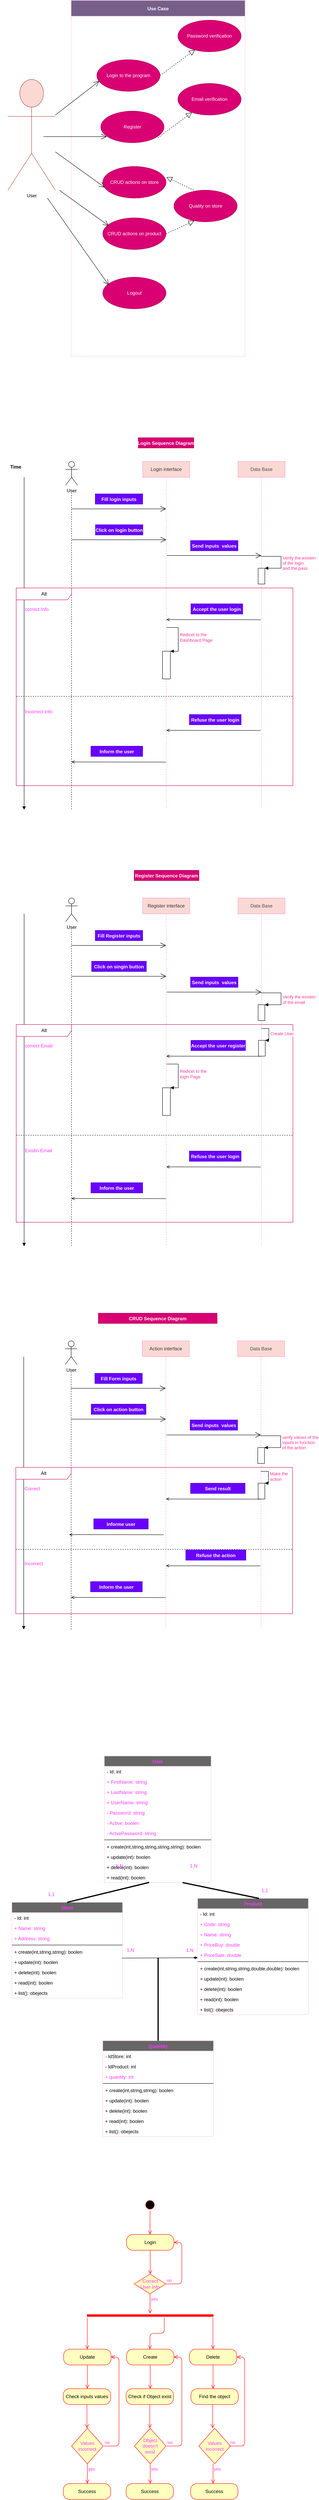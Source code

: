 <mxfile version="14.2.4" type="embed">
    <diagram id="p92RhYUMqgJvNbxCmsQz" name="Page-1">
        <mxGraphModel dx="577" dy="473" grid="1" gridSize="10" guides="1" tooltips="1" connect="1" arrows="1" fold="1" page="1" pageScale="1" pageWidth="850" pageHeight="1100" math="0" shadow="0">
            <root>
                <mxCell id="0"/>
                <mxCell id="1" parent="0"/>
                <mxCell id="2" value="Use Case" style="swimlane;startSize=40;fillColor=#76608a;fontColor=#ffffff;strokeColor=#FFCCE6;" vertex="1" parent="1">
                    <mxGeometry x="200" y="40" width="440" height="900" as="geometry">
                        <mxRectangle x="200" y="40" width="90" height="40" as="alternateBounds"/>
                    </mxGeometry>
                </mxCell>
                <mxCell id="4" value="Login to the program" style="ellipse;whiteSpace=wrap;html=1;fillColor=#d80073;strokeColor=#A50040;fontColor=#ffffff;" vertex="1" parent="2">
                    <mxGeometry x="65" y="150" width="160" height="80" as="geometry"/>
                </mxCell>
                <mxCell id="5" value="Password verification" style="ellipse;whiteSpace=wrap;html=1;fillColor=#d80073;strokeColor=#A50040;fontColor=#ffffff;" vertex="1" parent="2">
                    <mxGeometry x="270" y="50" width="160" height="80" as="geometry"/>
                </mxCell>
                <mxCell id="7" value="" style="endArrow=block;dashed=1;endFill=0;endSize=12;html=1;entryX=0.269;entryY=0.938;entryDx=0;entryDy=0;exitX=1;exitY=0.5;exitDx=0;exitDy=0;entryPerimeter=0;" edge="1" parent="2" source="4" target="5">
                    <mxGeometry width="160" relative="1" as="geometry">
                        <mxPoint x="140" y="350" as="sourcePoint"/>
                        <mxPoint x="300" y="350" as="targetPoint"/>
                    </mxGeometry>
                </mxCell>
                <mxCell id="8" value="Register" style="ellipse;whiteSpace=wrap;html=1;fillColor=#d80073;strokeColor=#A50040;fontColor=#ffffff;" vertex="1" parent="2">
                    <mxGeometry x="75" y="280" width="160" height="80" as="geometry"/>
                </mxCell>
                <mxCell id="10" value="Email verification" style="ellipse;whiteSpace=wrap;html=1;fillColor=#d80073;strokeColor=#A50040;fontColor=#ffffff;" vertex="1" parent="2">
                    <mxGeometry x="270" y="210" width="160" height="80" as="geometry"/>
                </mxCell>
                <mxCell id="9" value="" style="endArrow=block;dashed=1;endFill=0;endSize=12;html=1;exitX=0.9;exitY=0.85;exitDx=0;exitDy=0;exitPerimeter=0;" edge="1" parent="2" source="8" target="10">
                    <mxGeometry width="160" relative="1" as="geometry">
                        <mxPoint x="-80" y="360" as="sourcePoint"/>
                        <mxPoint x="90" y="410" as="targetPoint"/>
                    </mxGeometry>
                </mxCell>
                <mxCell id="11" value="" style="endArrow=open;endFill=1;endSize=12;html=1;" edge="1" parent="2">
                    <mxGeometry width="160" relative="1" as="geometry">
                        <mxPoint x="-70" y="344.5" as="sourcePoint"/>
                        <mxPoint x="90" y="344.5" as="targetPoint"/>
                    </mxGeometry>
                </mxCell>
                <mxCell id="17" value="CRUD actions on store" style="ellipse;whiteSpace=wrap;html=1;fillColor=#d80073;strokeColor=#A50040;fontColor=#ffffff;" vertex="1" parent="2">
                    <mxGeometry x="80" y="420" width="160" height="80" as="geometry"/>
                </mxCell>
                <mxCell id="18" value="CRUD actions on product" style="ellipse;whiteSpace=wrap;html=1;fillColor=#d80073;strokeColor=#A50040;fontColor=#ffffff;" vertex="1" parent="2">
                    <mxGeometry x="80" y="550" width="160" height="80" as="geometry"/>
                </mxCell>
                <mxCell id="19" value="Logout" style="ellipse;whiteSpace=wrap;html=1;fillColor=#d80073;strokeColor=#A50040;fontColor=#ffffff;" vertex="1" parent="2">
                    <mxGeometry x="80" y="700" width="160" height="80" as="geometry"/>
                </mxCell>
                <mxCell id="21" value="" style="endArrow=open;endFill=1;endSize=12;html=1;entryX=0.031;entryY=0.663;entryDx=0;entryDy=0;entryPerimeter=0;" edge="1" parent="2">
                    <mxGeometry width="160" relative="1" as="geometry">
                        <mxPoint x="-30" y="479.997" as="sourcePoint"/>
                        <mxPoint x="94.96" y="569.88" as="targetPoint"/>
                    </mxGeometry>
                </mxCell>
                <mxCell id="22" value="" style="endArrow=open;endFill=1;endSize=12;html=1;entryX=0.031;entryY=0.663;entryDx=0;entryDy=0;entryPerimeter=0;" edge="1" parent="2">
                    <mxGeometry width="160" relative="1" as="geometry">
                        <mxPoint x="-60" y="500" as="sourcePoint"/>
                        <mxPoint x="94.96" y="719.88" as="targetPoint"/>
                    </mxGeometry>
                </mxCell>
                <mxCell id="23" value="Quatity on store" style="ellipse;whiteSpace=wrap;html=1;fillColor=#d80073;strokeColor=#A50040;fontColor=#ffffff;" vertex="1" parent="2">
                    <mxGeometry x="260" y="480" width="160" height="80" as="geometry"/>
                </mxCell>
                <mxCell id="25" value="" style="endArrow=block;dashed=1;endFill=0;endSize=12;html=1;exitX=1;exitY=0.5;exitDx=0;exitDy=0;" edge="1" parent="2" source="18">
                    <mxGeometry width="160" relative="1" as="geometry">
                        <mxPoint x="225" y="622.37" as="sourcePoint"/>
                        <mxPoint x="311.546" y="557.626" as="targetPoint"/>
                    </mxGeometry>
                </mxCell>
                <mxCell id="26" value="" style="endArrow=block;dashed=1;endFill=0;endSize=12;html=1;exitX=0.9;exitY=0.85;exitDx=0;exitDy=0;exitPerimeter=0;entryX=1.006;entryY=0.338;entryDx=0;entryDy=0;entryPerimeter=0;" edge="1" parent="2" target="17">
                    <mxGeometry width="160" relative="1" as="geometry">
                        <mxPoint x="310" y="480" as="sourcePoint"/>
                        <mxPoint x="396.546" y="415.256" as="targetPoint"/>
                    </mxGeometry>
                </mxCell>
                <mxCell id="3" value="User" style="shape=umlActor;verticalLabelPosition=bottom;verticalAlign=top;html=1;fillColor=#fad9d5;strokeColor=#ae4132;" vertex="1" parent="1">
                    <mxGeometry x="40" y="240" width="120" height="280" as="geometry"/>
                </mxCell>
                <mxCell id="6" value="" style="endArrow=open;endFill=1;endSize=12;html=1;entryX=0.038;entryY=0.675;entryDx=0;entryDy=0;entryPerimeter=0;" edge="1" parent="1" target="4">
                    <mxGeometry width="160" relative="1" as="geometry">
                        <mxPoint x="160" y="330" as="sourcePoint"/>
                        <mxPoint x="290" y="270" as="targetPoint"/>
                    </mxGeometry>
                </mxCell>
                <mxCell id="20" value="" style="endArrow=open;endFill=1;endSize=12;html=1;entryX=0.031;entryY=0.663;entryDx=0;entryDy=0;entryPerimeter=0;" edge="1" parent="1" source="3" target="17">
                    <mxGeometry width="160" relative="1" as="geometry">
                        <mxPoint x="140" y="394.5" as="sourcePoint"/>
                        <mxPoint x="300" y="394.5" as="targetPoint"/>
                    </mxGeometry>
                </mxCell>
                <mxCell id="30" value="&lt;font color=&quot;#333333&quot;&gt;Login interface&lt;/font&gt;" style="shape=umlLifeline;perimeter=lifelinePerimeter;whiteSpace=wrap;html=1;container=1;collapsible=0;recursiveResize=0;outlineConnect=0;fillColor=#fad9d5;strokeColor=#FF99CC;" vertex="1" parent="1">
                    <mxGeometry x="381" y="1206" width="119" height="880" as="geometry"/>
                </mxCell>
                <mxCell id="32" value="" style="html=1;verticalAlign=bottom;labelBackgroundColor=none;endArrow=block;endFill=1;" edge="1" parent="1">
                    <mxGeometry width="160" relative="1" as="geometry">
                        <mxPoint x="81" y="1246" as="sourcePoint"/>
                        <mxPoint x="81" y="2086.833" as="targetPoint"/>
                    </mxGeometry>
                </mxCell>
                <mxCell id="33" value="User" style="shape=umlActor;verticalLabelPosition=bottom;verticalAlign=top;html=1;" vertex="1" parent="1">
                    <mxGeometry x="186" y="1206" width="30" height="60" as="geometry"/>
                </mxCell>
                <mxCell id="37" value="&lt;font color=&quot;#4d4d4d&quot;&gt;Data Base&lt;/font&gt;" style="shape=umlLifeline;perimeter=lifelinePerimeter;whiteSpace=wrap;html=1;container=1;collapsible=0;recursiveResize=0;outlineConnect=0;fillColor=#fad9d5;strokeColor=#FF99CC;" vertex="1" parent="1">
                    <mxGeometry x="622" y="1206" width="119" height="880" as="geometry"/>
                </mxCell>
                <mxCell id="48" value="" style="html=1;points=[];perimeter=orthogonalPerimeter;" vertex="1" parent="37">
                    <mxGeometry x="51" y="270" width="17" height="40" as="geometry"/>
                </mxCell>
                <mxCell id="49" value="&lt;font color=&quot;#ff3399&quot;&gt;Verify the existen&lt;br&gt;of the login&lt;br&gt;and the pass&amp;nbsp;&lt;/font&gt;" style="edgeStyle=orthogonalEdgeStyle;html=1;align=left;spacingLeft=2;endArrow=block;rounded=0;entryX=1;entryY=0;" edge="1" target="48" parent="37">
                    <mxGeometry x="0.109" relative="1" as="geometry">
                        <mxPoint x="58" y="240" as="sourcePoint"/>
                        <Array as="points">
                            <mxPoint x="109" y="240"/>
                            <mxPoint x="109" y="270"/>
                            <mxPoint x="70" y="270"/>
                        </Array>
                        <mxPoint as="offset"/>
                    </mxGeometry>
                </mxCell>
                <mxCell id="38" value="" style="endArrow=none;dashed=1;html=1;" edge="1" parent="1">
                    <mxGeometry width="50" height="50" relative="1" as="geometry">
                        <mxPoint x="201" y="2086" as="sourcePoint"/>
                        <mxPoint x="201" y="1286" as="targetPoint"/>
                    </mxGeometry>
                </mxCell>
                <mxCell id="42" value="" style="endArrow=open;endFill=1;endSize=12;html=1;" edge="1" parent="1" target="30">
                    <mxGeometry width="160" relative="1" as="geometry">
                        <mxPoint x="201" y="1326" as="sourcePoint"/>
                        <mxPoint x="361" y="1326" as="targetPoint"/>
                    </mxGeometry>
                </mxCell>
                <mxCell id="43" value="Fill login inputs" style="text;align=center;fontStyle=1;verticalAlign=middle;spacingLeft=3;spacingRight=3;strokeColor=#3700CC;rotatable=0;points=[[0,0.5],[1,0.5]];portConstraint=eastwest;fillColor=#6a00ff;fontColor=#ffffff;" vertex="1" parent="1">
                    <mxGeometry x="261" y="1288" width="120" height="26" as="geometry"/>
                </mxCell>
                <mxCell id="44" value="" style="endArrow=open;endFill=1;endSize=12;html=1;" edge="1" parent="1">
                    <mxGeometry width="160" relative="1" as="geometry">
                        <mxPoint x="201.5" y="1404" as="sourcePoint"/>
                        <mxPoint x="440.5" y="1404" as="targetPoint"/>
                    </mxGeometry>
                </mxCell>
                <mxCell id="45" value="Click on login button" style="text;align=center;fontStyle=1;verticalAlign=middle;spacingLeft=3;spacingRight=3;strokeColor=#3700CC;rotatable=0;points=[[0,0.5],[1,0.5]];portConstraint=eastwest;fillColor=#6a00ff;fontColor=#ffffff;" vertex="1" parent="1">
                    <mxGeometry x="261.5" y="1366" width="120" height="26" as="geometry"/>
                </mxCell>
                <mxCell id="46" value="" style="endArrow=open;endFill=1;endSize=12;html=1;" edge="1" parent="1">
                    <mxGeometry width="160" relative="1" as="geometry">
                        <mxPoint x="442" y="1444" as="sourcePoint"/>
                        <mxPoint x="681" y="1444" as="targetPoint"/>
                    </mxGeometry>
                </mxCell>
                <mxCell id="47" value="Send inputs  values" style="text;align=center;fontStyle=1;verticalAlign=middle;spacingLeft=3;spacingRight=3;strokeColor=#3700CC;rotatable=0;points=[[0,0.5],[1,0.5]];portConstraint=eastwest;fillColor=#6a00ff;fontColor=#ffffff;" vertex="1" parent="1">
                    <mxGeometry x="502" y="1406" width="120" height="26" as="geometry"/>
                </mxCell>
                <mxCell id="50" value="Alt" style="shape=umlFrame;tabWidth=110;tabHeight=30;tabPosition=left;html=1;boundedLbl=1;labelInHeader=1;width=140;height=30;strokeColor=#CC0066;" vertex="1" parent="1">
                    <mxGeometry x="61" y="1526" width="700" height="500" as="geometry"/>
                </mxCell>
                <mxCell id="51" value="correct Info" style="text;fontColor=#FF33FF;" vertex="1" parent="50">
                    <mxGeometry width="100" height="20" relative="1" as="geometry">
                        <mxPoint x="20" y="40" as="offset"/>
                    </mxGeometry>
                </mxCell>
                <mxCell id="52" value="Incorrect info" style="line;strokeWidth=1;dashed=1;labelPosition=center;verticalLabelPosition=bottom;align=left;verticalAlign=top;spacingLeft=20;spacingTop=15;fontColor=#FF33FF;" vertex="1" parent="50">
                    <mxGeometry y="264" width="700" height="20.0" as="geometry"/>
                </mxCell>
                <mxCell id="56" value="" style="html=1;verticalAlign=bottom;labelBackgroundColor=none;endArrow=open;endFill=0;exitX=0.884;exitY=0.417;exitDx=0;exitDy=0;exitPerimeter=0;" edge="1" parent="50">
                    <mxGeometry x="-0.005" y="-20" width="160" relative="1" as="geometry">
                        <mxPoint x="618.8" y="80.34" as="sourcePoint"/>
                        <mxPoint x="380" y="80.0" as="targetPoint"/>
                        <mxPoint as="offset"/>
                    </mxGeometry>
                </mxCell>
                <mxCell id="57" value="" style="html=1;points=[];perimeter=orthogonalPerimeter;" vertex="1" parent="50">
                    <mxGeometry x="370" y="160" width="20" height="70" as="geometry"/>
                </mxCell>
                <mxCell id="58" value="&lt;font color=&quot;#ff3399&quot;&gt;Redicet to the&lt;br&gt;Dashboard Page&lt;/font&gt;" style="edgeStyle=orthogonalEdgeStyle;html=1;align=left;spacingLeft=2;endArrow=block;rounded=0;entryX=1;entryY=0;" edge="1" target="57" parent="50">
                    <mxGeometry relative="1" as="geometry">
                        <mxPoint x="380" y="100.0" as="sourcePoint"/>
                        <Array as="points">
                            <mxPoint x="410" y="160.0"/>
                        </Array>
                    </mxGeometry>
                </mxCell>
                <mxCell id="61" value="" style="html=1;verticalAlign=bottom;labelBackgroundColor=none;endArrow=open;endFill=0;exitX=0.884;exitY=0.417;exitDx=0;exitDy=0;exitPerimeter=0;" edge="1" parent="50">
                    <mxGeometry x="-0.005" y="-20" width="160" relative="1" as="geometry">
                        <mxPoint x="618.8" y="360.34" as="sourcePoint"/>
                        <mxPoint x="380" y="360" as="targetPoint"/>
                        <mxPoint as="offset"/>
                    </mxGeometry>
                </mxCell>
                <mxCell id="62" value="" style="html=1;verticalAlign=bottom;labelBackgroundColor=none;endArrow=open;endFill=0;exitX=0.884;exitY=0.417;exitDx=0;exitDy=0;exitPerimeter=0;" edge="1" parent="50">
                    <mxGeometry x="-0.005" y="-20" width="160" relative="1" as="geometry">
                        <mxPoint x="378.8" y="440.34" as="sourcePoint"/>
                        <mxPoint x="140" y="440" as="targetPoint"/>
                        <mxPoint as="offset"/>
                    </mxGeometry>
                </mxCell>
                <mxCell id="65" value="Accept the user login" style="text;align=center;fontStyle=1;verticalAlign=middle;spacingLeft=3;spacingRight=3;strokeColor=#3700CC;rotatable=0;points=[[0,0.5],[1,0.5]];portConstraint=eastwest;fillColor=#6a00ff;fontColor=#ffffff;" vertex="1" parent="50">
                    <mxGeometry x="442" y="40" width="131" height="26" as="geometry"/>
                </mxCell>
                <mxCell id="66" value="Refuse the user login" style="text;align=center;fontStyle=1;verticalAlign=middle;spacingLeft=3;spacingRight=3;strokeColor=#3700CC;rotatable=0;points=[[0,0.5],[1,0.5]];portConstraint=eastwest;fillColor=#6a00ff;fontColor=#ffffff;" vertex="1" parent="50">
                    <mxGeometry x="438" y="320" width="131" height="26" as="geometry"/>
                </mxCell>
                <mxCell id="67" value="Inform the user" style="text;align=center;fontStyle=1;verticalAlign=middle;spacingLeft=3;spacingRight=3;strokeColor=#3700CC;rotatable=0;points=[[0,0.5],[1,0.5]];portConstraint=eastwest;fillColor=#6a00ff;fontColor=#ffffff;" vertex="1" parent="50">
                    <mxGeometry x="189" y="400" width="131" height="26" as="geometry"/>
                </mxCell>
                <mxCell id="63" value="Time" style="text;align=center;fontStyle=1;verticalAlign=middle;spacingLeft=3;spacingRight=3;strokeColor=none;rotatable=0;points=[[0,0.5],[1,0.5]];portConstraint=eastwest;" vertex="1" parent="1">
                    <mxGeometry x="20" y="1206" width="80" height="26" as="geometry"/>
                </mxCell>
                <mxCell id="64" value="Login Sequence Diagram" style="text;align=center;fontStyle=1;verticalAlign=middle;spacingLeft=3;spacingRight=3;strokeColor=#A50040;rotatable=0;points=[[0,0.5],[1,0.5]];portConstraint=eastwest;fillColor=#d80073;fontColor=#ffffff;" vertex="1" parent="1">
                    <mxGeometry x="369.75" y="1146" width="140.5" height="26" as="geometry"/>
                </mxCell>
                <mxCell id="68" value="&lt;font color=&quot;#333333&quot;&gt;Register interface&lt;/font&gt;" style="shape=umlLifeline;perimeter=lifelinePerimeter;whiteSpace=wrap;html=1;container=1;collapsible=0;recursiveResize=0;outlineConnect=0;fillColor=#fad9d5;strokeColor=#FF99CC;" vertex="1" parent="1">
                    <mxGeometry x="381" y="2310" width="119" height="880" as="geometry"/>
                </mxCell>
                <mxCell id="69" value="" style="html=1;verticalAlign=bottom;labelBackgroundColor=none;endArrow=block;endFill=1;" edge="1" parent="1">
                    <mxGeometry width="160" relative="1" as="geometry">
                        <mxPoint x="81" y="2350" as="sourcePoint"/>
                        <mxPoint x="81" y="3190.833" as="targetPoint"/>
                    </mxGeometry>
                </mxCell>
                <mxCell id="70" value="User" style="shape=umlActor;verticalLabelPosition=bottom;verticalAlign=top;html=1;" vertex="1" parent="1">
                    <mxGeometry x="186" y="2310" width="30" height="60" as="geometry"/>
                </mxCell>
                <mxCell id="71" value="&lt;font color=&quot;#4d4d4d&quot;&gt;Data Base&lt;/font&gt;" style="shape=umlLifeline;perimeter=lifelinePerimeter;whiteSpace=wrap;html=1;container=1;collapsible=0;recursiveResize=0;outlineConnect=0;fillColor=#fad9d5;strokeColor=#FF99CC;" vertex="1" parent="1">
                    <mxGeometry x="622" y="2310" width="119" height="880" as="geometry"/>
                </mxCell>
                <mxCell id="72" value="" style="html=1;points=[];perimeter=orthogonalPerimeter;" vertex="1" parent="71">
                    <mxGeometry x="51" y="270" width="17" height="40" as="geometry"/>
                </mxCell>
                <mxCell id="73" value="&lt;span style=&quot;color: rgb(255 , 51 , 153)&quot;&gt;Verify the existen&lt;/span&gt;&lt;br style=&quot;color: rgb(255 , 51 , 153)&quot;&gt;&lt;span style=&quot;color: rgb(255 , 51 , 153)&quot;&gt;of the email&amp;nbsp;&lt;/span&gt;" style="edgeStyle=orthogonalEdgeStyle;html=1;align=left;spacingLeft=2;endArrow=block;rounded=0;entryX=1;entryY=0;" edge="1" parent="71" target="72">
                    <mxGeometry x="0.109" relative="1" as="geometry">
                        <mxPoint x="58" y="240" as="sourcePoint"/>
                        <Array as="points">
                            <mxPoint x="109" y="240"/>
                            <mxPoint x="109" y="270"/>
                            <mxPoint x="70" y="270"/>
                        </Array>
                        <mxPoint as="offset"/>
                    </mxGeometry>
                </mxCell>
                <mxCell id="74" value="" style="endArrow=none;dashed=1;html=1;" edge="1" parent="1">
                    <mxGeometry width="50" height="50" relative="1" as="geometry">
                        <mxPoint x="201" y="3190" as="sourcePoint"/>
                        <mxPoint x="201" y="2390" as="targetPoint"/>
                    </mxGeometry>
                </mxCell>
                <mxCell id="75" value="" style="endArrow=open;endFill=1;endSize=12;html=1;" edge="1" parent="1" target="68">
                    <mxGeometry width="160" relative="1" as="geometry">
                        <mxPoint x="201" y="2430" as="sourcePoint"/>
                        <mxPoint x="361" y="2430" as="targetPoint"/>
                    </mxGeometry>
                </mxCell>
                <mxCell id="76" value="Fill Register inputs" style="text;align=center;fontStyle=1;verticalAlign=middle;spacingLeft=3;spacingRight=3;strokeColor=#3700CC;rotatable=0;points=[[0,0.5],[1,0.5]];portConstraint=eastwest;fillColor=#6a00ff;fontColor=#ffffff;" vertex="1" parent="1">
                    <mxGeometry x="261" y="2392" width="120" height="26" as="geometry"/>
                </mxCell>
                <mxCell id="77" value="" style="endArrow=open;endFill=1;endSize=12;html=1;" edge="1" parent="1">
                    <mxGeometry width="160" relative="1" as="geometry">
                        <mxPoint x="201.5" y="2508" as="sourcePoint"/>
                        <mxPoint x="440.5" y="2508" as="targetPoint"/>
                    </mxGeometry>
                </mxCell>
                <mxCell id="78" value="Click on singin button" style="text;align=center;fontStyle=1;verticalAlign=middle;spacingLeft=3;spacingRight=3;strokeColor=#3700CC;rotatable=0;points=[[0,0.5],[1,0.5]];portConstraint=eastwest;fillColor=#6a00ff;fontColor=#ffffff;" vertex="1" parent="1">
                    <mxGeometry x="251.75" y="2470" width="138.5" height="26" as="geometry"/>
                </mxCell>
                <mxCell id="79" value="" style="endArrow=open;endFill=1;endSize=12;html=1;" edge="1" parent="1">
                    <mxGeometry width="160" relative="1" as="geometry">
                        <mxPoint x="442" y="2548.0" as="sourcePoint"/>
                        <mxPoint x="681" y="2548.0" as="targetPoint"/>
                    </mxGeometry>
                </mxCell>
                <mxCell id="80" value="Send inputs  values" style="text;align=center;fontStyle=1;verticalAlign=middle;spacingLeft=3;spacingRight=3;strokeColor=#3700CC;rotatable=0;points=[[0,0.5],[1,0.5]];portConstraint=eastwest;fillColor=#6a00ff;fontColor=#ffffff;" vertex="1" parent="1">
                    <mxGeometry x="502" y="2510" width="120" height="26" as="geometry"/>
                </mxCell>
                <mxCell id="81" value="Alt" style="shape=umlFrame;tabWidth=110;tabHeight=30;tabPosition=left;html=1;boundedLbl=1;labelInHeader=1;width=140;height=30;strokeColor=#CC0066;" vertex="1" parent="1">
                    <mxGeometry x="61" y="2630" width="700" height="500" as="geometry"/>
                </mxCell>
                <mxCell id="82" value="correct Email" style="text;fontColor=#FF33FF;" vertex="1" parent="81">
                    <mxGeometry width="100" height="20" relative="1" as="geometry">
                        <mxPoint x="20" y="40" as="offset"/>
                    </mxGeometry>
                </mxCell>
                <mxCell id="83" value="Existin Email" style="line;strokeWidth=1;dashed=1;labelPosition=center;verticalLabelPosition=bottom;align=left;verticalAlign=top;spacingLeft=20;spacingTop=15;fontColor=#FF33FF;" vertex="1" parent="81">
                    <mxGeometry y="270" width="700" height="20.0" as="geometry"/>
                </mxCell>
                <mxCell id="84" value="" style="html=1;verticalAlign=bottom;labelBackgroundColor=none;endArrow=open;endFill=0;exitX=0.884;exitY=0.417;exitDx=0;exitDy=0;exitPerimeter=0;" edge="1" parent="81">
                    <mxGeometry x="-0.005" y="-20" width="160" relative="1" as="geometry">
                        <mxPoint x="618.8" y="80.34" as="sourcePoint"/>
                        <mxPoint x="380" y="80.0" as="targetPoint"/>
                        <mxPoint as="offset"/>
                    </mxGeometry>
                </mxCell>
                <mxCell id="85" value="" style="html=1;points=[];perimeter=orthogonalPerimeter;" vertex="1" parent="81">
                    <mxGeometry x="370" y="160" width="20" height="70" as="geometry"/>
                </mxCell>
                <mxCell id="86" value="&lt;font color=&quot;#ff3399&quot;&gt;Redicet to the&lt;br&gt;login Page&lt;/font&gt;" style="edgeStyle=orthogonalEdgeStyle;html=1;align=left;spacingLeft=2;endArrow=block;rounded=0;entryX=1;entryY=0;" edge="1" parent="81" target="85">
                    <mxGeometry relative="1" as="geometry">
                        <mxPoint x="380" y="100.0" as="sourcePoint"/>
                        <Array as="points">
                            <mxPoint x="410" y="160.0"/>
                        </Array>
                    </mxGeometry>
                </mxCell>
                <mxCell id="87" value="" style="html=1;verticalAlign=bottom;labelBackgroundColor=none;endArrow=open;endFill=0;exitX=0.884;exitY=0.417;exitDx=0;exitDy=0;exitPerimeter=0;" edge="1" parent="81">
                    <mxGeometry x="-0.005" y="-20" width="160" relative="1" as="geometry">
                        <mxPoint x="618.8" y="360.34" as="sourcePoint"/>
                        <mxPoint x="380" y="360" as="targetPoint"/>
                        <mxPoint as="offset"/>
                    </mxGeometry>
                </mxCell>
                <mxCell id="88" value="" style="html=1;verticalAlign=bottom;labelBackgroundColor=none;endArrow=open;endFill=0;exitX=0.884;exitY=0.417;exitDx=0;exitDy=0;exitPerimeter=0;" edge="1" parent="81">
                    <mxGeometry x="-0.005" y="-20" width="160" relative="1" as="geometry">
                        <mxPoint x="378.8" y="440.34" as="sourcePoint"/>
                        <mxPoint x="140" y="440" as="targetPoint"/>
                        <mxPoint as="offset"/>
                    </mxGeometry>
                </mxCell>
                <mxCell id="89" value="Accept the user register" style="text;align=center;fontStyle=1;verticalAlign=middle;spacingLeft=3;spacingRight=3;strokeColor=#3700CC;rotatable=0;points=[[0,0.5],[1,0.5]];portConstraint=eastwest;fillColor=#6a00ff;fontColor=#ffffff;" vertex="1" parent="81">
                    <mxGeometry x="442" y="40" width="138" height="26" as="geometry"/>
                </mxCell>
                <mxCell id="90" value="Refuse the user login" style="text;align=center;fontStyle=1;verticalAlign=middle;spacingLeft=3;spacingRight=3;strokeColor=#3700CC;rotatable=0;points=[[0,0.5],[1,0.5]];portConstraint=eastwest;fillColor=#6a00ff;fontColor=#ffffff;" vertex="1" parent="81">
                    <mxGeometry x="438" y="320" width="131" height="26" as="geometry"/>
                </mxCell>
                <mxCell id="91" value="Inform the user" style="text;align=center;fontStyle=1;verticalAlign=middle;spacingLeft=3;spacingRight=3;strokeColor=#3700CC;rotatable=0;points=[[0,0.5],[1,0.5]];portConstraint=eastwest;fillColor=#6a00ff;fontColor=#ffffff;" vertex="1" parent="81">
                    <mxGeometry x="189" y="400" width="131" height="26" as="geometry"/>
                </mxCell>
                <mxCell id="100" value="" style="html=1;points=[];perimeter=orthogonalPerimeter;" vertex="1" parent="81">
                    <mxGeometry x="613" y="40" width="17" height="40" as="geometry"/>
                </mxCell>
                <mxCell id="101" value="&lt;font color=&quot;#ff3399&quot;&gt;Create User&lt;/font&gt;" style="edgeStyle=orthogonalEdgeStyle;html=1;align=left;spacingLeft=2;endArrow=block;rounded=0;entryX=1;entryY=0;" edge="1" parent="81" target="100">
                    <mxGeometry x="0.109" relative="1" as="geometry">
                        <mxPoint x="620" y="10" as="sourcePoint"/>
                        <Array as="points">
                            <mxPoint x="639" y="10"/>
                            <mxPoint x="639" y="40"/>
                        </Array>
                        <mxPoint as="offset"/>
                    </mxGeometry>
                </mxCell>
                <mxCell id="92" value="Register Sequence Diagram" style="text;align=center;fontStyle=1;verticalAlign=middle;spacingLeft=3;spacingRight=3;strokeColor=#A50040;rotatable=0;points=[[0,0.5],[1,0.5]];portConstraint=eastwest;fillColor=#d80073;fontColor=#ffffff;" vertex="1" parent="1">
                    <mxGeometry x="359.5" y="2240" width="163.75" height="26" as="geometry"/>
                </mxCell>
                <mxCell id="102" value="&lt;font color=&quot;#333333&quot;&gt;Action interface&lt;/font&gt;" style="shape=umlLifeline;perimeter=lifelinePerimeter;whiteSpace=wrap;html=1;container=1;collapsible=0;recursiveResize=0;outlineConnect=0;fillColor=#fad9d5;strokeColor=#FF99CC;" vertex="1" parent="1">
                    <mxGeometry x="380" y="3430" width="119" height="730" as="geometry"/>
                </mxCell>
                <mxCell id="103" value="" style="html=1;verticalAlign=bottom;labelBackgroundColor=none;endArrow=block;endFill=1;" edge="1" parent="1">
                    <mxGeometry width="160" relative="1" as="geometry">
                        <mxPoint x="80" y="3470" as="sourcePoint"/>
                        <mxPoint x="80" y="4160" as="targetPoint"/>
                    </mxGeometry>
                </mxCell>
                <mxCell id="104" value="User" style="shape=umlActor;verticalLabelPosition=bottom;verticalAlign=top;html=1;" vertex="1" parent="1">
                    <mxGeometry x="185" y="3430" width="30" height="60" as="geometry"/>
                </mxCell>
                <mxCell id="105" value="&lt;font color=&quot;#4d4d4d&quot;&gt;Data Base&lt;/font&gt;" style="shape=umlLifeline;perimeter=lifelinePerimeter;whiteSpace=wrap;html=1;container=1;collapsible=0;recursiveResize=0;outlineConnect=0;fillColor=#fad9d5;strokeColor=#FF99CC;" vertex="1" parent="1">
                    <mxGeometry x="621" y="3430" width="119" height="730" as="geometry"/>
                </mxCell>
                <mxCell id="106" value="" style="html=1;points=[];perimeter=orthogonalPerimeter;" vertex="1" parent="105">
                    <mxGeometry x="51" y="270" width="17" height="40" as="geometry"/>
                </mxCell>
                <mxCell id="107" value="&lt;font color=&quot;#ff3399&quot;&gt;verify values of the&lt;br&gt;inputs in function&lt;br&gt;of the action&amp;nbsp;&lt;/font&gt;" style="edgeStyle=orthogonalEdgeStyle;html=1;align=left;spacingLeft=2;endArrow=block;rounded=0;entryX=1;entryY=0;" edge="1" parent="105" target="106">
                    <mxGeometry x="0.109" relative="1" as="geometry">
                        <mxPoint x="58" y="240" as="sourcePoint"/>
                        <Array as="points">
                            <mxPoint x="109" y="240"/>
                            <mxPoint x="109" y="270"/>
                            <mxPoint x="70" y="270"/>
                        </Array>
                        <mxPoint as="offset"/>
                    </mxGeometry>
                </mxCell>
                <mxCell id="108" value="" style="endArrow=none;dashed=1;html=1;" edge="1" parent="1">
                    <mxGeometry width="50" height="50" relative="1" as="geometry">
                        <mxPoint x="200" y="4160" as="sourcePoint"/>
                        <mxPoint x="200" y="3510" as="targetPoint"/>
                    </mxGeometry>
                </mxCell>
                <mxCell id="109" value="" style="endArrow=open;endFill=1;endSize=12;html=1;" edge="1" parent="1" target="102">
                    <mxGeometry width="160" relative="1" as="geometry">
                        <mxPoint x="200" y="3550" as="sourcePoint"/>
                        <mxPoint x="360" y="3550" as="targetPoint"/>
                    </mxGeometry>
                </mxCell>
                <mxCell id="110" value="Fill Form inputs" style="text;align=center;fontStyle=1;verticalAlign=middle;spacingLeft=3;spacingRight=3;strokeColor=#3700CC;rotatable=0;points=[[0,0.5],[1,0.5]];portConstraint=eastwest;fillColor=#6a00ff;fontColor=#ffffff;" vertex="1" parent="1">
                    <mxGeometry x="260" y="3512" width="120" height="26" as="geometry"/>
                </mxCell>
                <mxCell id="111" value="" style="endArrow=open;endFill=1;endSize=12;html=1;" edge="1" parent="1">
                    <mxGeometry width="160" relative="1" as="geometry">
                        <mxPoint x="200.5" y="3628" as="sourcePoint"/>
                        <mxPoint x="439.5" y="3628" as="targetPoint"/>
                    </mxGeometry>
                </mxCell>
                <mxCell id="112" value="Click on action button" style="text;align=center;fontStyle=1;verticalAlign=middle;spacingLeft=3;spacingRight=3;strokeColor=#3700CC;rotatable=0;points=[[0,0.5],[1,0.5]];portConstraint=eastwest;fillColor=#6a00ff;fontColor=#ffffff;" vertex="1" parent="1">
                    <mxGeometry x="250.75" y="3590" width="138.5" height="26" as="geometry"/>
                </mxCell>
                <mxCell id="113" value="" style="endArrow=open;endFill=1;endSize=12;html=1;" edge="1" parent="1">
                    <mxGeometry width="160" relative="1" as="geometry">
                        <mxPoint x="441.0" y="3668" as="sourcePoint"/>
                        <mxPoint x="680" y="3668" as="targetPoint"/>
                    </mxGeometry>
                </mxCell>
                <mxCell id="114" value="Send inputs  values" style="text;align=center;fontStyle=1;verticalAlign=middle;spacingLeft=3;spacingRight=3;strokeColor=#3700CC;rotatable=0;points=[[0,0.5],[1,0.5]];portConstraint=eastwest;fillColor=#6a00ff;fontColor=#ffffff;" vertex="1" parent="1">
                    <mxGeometry x="501" y="3630" width="120" height="26" as="geometry"/>
                </mxCell>
                <mxCell id="115" value="Alt" style="shape=umlFrame;tabWidth=110;tabHeight=30;tabPosition=left;html=1;boundedLbl=1;labelInHeader=1;width=140;height=30;strokeColor=#CC0066;" vertex="1" parent="1">
                    <mxGeometry x="60" y="3750" width="700" height="370" as="geometry"/>
                </mxCell>
                <mxCell id="116" value="Correct" style="text;fontColor=#FF33FF;" vertex="1" parent="115">
                    <mxGeometry width="100" height="20" relative="1" as="geometry">
                        <mxPoint x="20" y="40" as="offset"/>
                    </mxGeometry>
                </mxCell>
                <mxCell id="117" value="Incorrect" style="line;strokeWidth=1;dashed=1;labelPosition=center;verticalLabelPosition=bottom;align=left;verticalAlign=top;spacingLeft=20;spacingTop=15;fontColor=#FF33FF;" vertex="1" parent="115">
                    <mxGeometry y="199.8" width="700" height="14.8" as="geometry"/>
                </mxCell>
                <mxCell id="128" value="CRUD Sequence Diagram" style="text;align=center;fontStyle=1;verticalAlign=middle;spacingLeft=3;spacingRight=3;strokeColor=#A50040;rotatable=0;points=[[0,0.5],[1,0.5]];portConstraint=eastwest;fillColor=#d80073;fontColor=#ffffff;" vertex="1" parent="1">
                    <mxGeometry x="268.75" y="3360" width="300.5" height="26" as="geometry"/>
                </mxCell>
                <mxCell id="139" value="Refuse the action" style="text;align=center;fontStyle=1;verticalAlign=middle;spacingLeft=3;spacingRight=3;strokeColor=#3700CC;rotatable=0;points=[[0,0.5],[1,0.5]];portConstraint=eastwest;fillColor=#6a00ff;fontColor=#ffffff;" vertex="1" parent="1">
                    <mxGeometry x="490" y="3958.82" width="152" height="26" as="geometry"/>
                </mxCell>
                <mxCell id="140" value="Inform the user" style="text;align=center;fontStyle=1;verticalAlign=middle;spacingLeft=3;spacingRight=3;strokeColor=#3700CC;rotatable=0;points=[[0,0.5],[1,0.5]];portConstraint=eastwest;fillColor=#6a00ff;fontColor=#ffffff;" vertex="1" parent="1">
                    <mxGeometry x="249" y="4038.82" width="131" height="26" as="geometry"/>
                </mxCell>
                <mxCell id="141" value="" style="html=1;verticalAlign=bottom;labelBackgroundColor=none;endArrow=open;endFill=0;exitX=0.884;exitY=0.417;exitDx=0;exitDy=0;exitPerimeter=0;" edge="1" parent="1">
                    <mxGeometry x="-0.005" y="-20" width="160" relative="1" as="geometry">
                        <mxPoint x="438.8" y="4079.16" as="sourcePoint"/>
                        <mxPoint x="200" y="4078.82" as="targetPoint"/>
                        <mxPoint as="offset"/>
                    </mxGeometry>
                </mxCell>
                <mxCell id="142" value="" style="html=1;verticalAlign=bottom;labelBackgroundColor=none;endArrow=open;endFill=0;exitX=0.884;exitY=0.417;exitDx=0;exitDy=0;exitPerimeter=0;" edge="1" parent="1">
                    <mxGeometry x="-0.005" y="-20" width="160" relative="1" as="geometry">
                        <mxPoint x="678.8" y="3999.16" as="sourcePoint"/>
                        <mxPoint x="440" y="3998.82" as="targetPoint"/>
                        <mxPoint as="offset"/>
                    </mxGeometry>
                </mxCell>
                <mxCell id="143" value="" style="html=1;verticalAlign=bottom;labelBackgroundColor=none;endArrow=open;endFill=0;exitX=0.884;exitY=0.417;exitDx=0;exitDy=0;exitPerimeter=0;" edge="1" parent="1">
                    <mxGeometry x="-0.005" y="-20" width="160" relative="1" as="geometry">
                        <mxPoint x="433.9" y="3920.34" as="sourcePoint"/>
                        <mxPoint x="195.1" y="3920" as="targetPoint"/>
                        <mxPoint as="offset"/>
                    </mxGeometry>
                </mxCell>
                <mxCell id="144" value="Informe user" style="text;align=center;fontStyle=1;verticalAlign=middle;spacingLeft=3;spacingRight=3;strokeColor=#3700CC;rotatable=0;points=[[0,0.5],[1,0.5]];portConstraint=eastwest;fillColor=#6a00ff;fontColor=#ffffff;" vertex="1" parent="1">
                    <mxGeometry x="257.1" y="3880" width="138" height="26" as="geometry"/>
                </mxCell>
                <mxCell id="145" value="" style="html=1;verticalAlign=bottom;labelBackgroundColor=none;endArrow=open;endFill=0;exitX=0.884;exitY=0.417;exitDx=0;exitDy=0;exitPerimeter=0;" edge="1" parent="1">
                    <mxGeometry x="-0.005" y="-20" width="160" relative="1" as="geometry">
                        <mxPoint x="678.8" y="3830.34" as="sourcePoint"/>
                        <mxPoint x="440" y="3830" as="targetPoint"/>
                        <mxPoint as="offset"/>
                    </mxGeometry>
                </mxCell>
                <mxCell id="146" value="Send result" style="text;align=center;fontStyle=1;verticalAlign=middle;spacingLeft=3;spacingRight=3;strokeColor=#3700CC;rotatable=0;points=[[0,0.5],[1,0.5]];portConstraint=eastwest;fillColor=#6a00ff;fontColor=#ffffff;" vertex="1" parent="1">
                    <mxGeometry x="502" y="3790" width="138" height="26" as="geometry"/>
                </mxCell>
                <mxCell id="147" value="" style="html=1;points=[];perimeter=orthogonalPerimeter;" vertex="1" parent="1">
                    <mxGeometry x="673" y="3790" width="17" height="40" as="geometry"/>
                </mxCell>
                <mxCell id="148" value="&lt;font color=&quot;#ff3399&quot;&gt;Make the&lt;br&gt;action&lt;/font&gt;" style="edgeStyle=orthogonalEdgeStyle;html=1;align=left;spacingLeft=2;endArrow=block;rounded=0;entryX=1;entryY=0;" edge="1" parent="1" target="147">
                    <mxGeometry x="0.109" relative="1" as="geometry">
                        <mxPoint x="680" y="3760" as="sourcePoint"/>
                        <Array as="points">
                            <mxPoint x="699" y="3760"/>
                            <mxPoint x="699" y="3790"/>
                        </Array>
                        <mxPoint as="offset"/>
                    </mxGeometry>
                </mxCell>
                <mxCell id="187" value="Quantity" style="swimlane;fontStyle=1;align=center;verticalAlign=top;childLayout=stackLayout;horizontal=1;startSize=26;horizontalStack=0;resizeParent=1;resizeParentMax=0;resizeLast=0;collapsible=1;marginBottom=0;strokeColor=#FFCCE6;fillColor=#666666;fontColor=#FF33FF;" vertex="1" parent="1">
                    <mxGeometry x="280" y="5200" width="280" height="242" as="geometry"/>
                </mxCell>
                <mxCell id="188" value="- IdStore: int&#10;" style="text;strokeColor=none;fillColor=none;align=left;verticalAlign=top;spacingLeft=4;spacingRight=4;overflow=hidden;rotatable=0;points=[[0,0.5],[1,0.5]];portConstraint=eastwest;" vertex="1" parent="187">
                    <mxGeometry y="26" width="280" height="26" as="geometry"/>
                </mxCell>
                <mxCell id="236" value="- IdProduct: int&#10;" style="text;strokeColor=none;fillColor=none;align=left;verticalAlign=top;spacingLeft=4;spacingRight=4;overflow=hidden;rotatable=0;points=[[0,0.5],[1,0.5]];portConstraint=eastwest;" vertex="1" parent="187">
                    <mxGeometry y="52" width="280" height="26" as="geometry"/>
                </mxCell>
                <mxCell id="194" value="+ quantity: int" style="text;strokeColor=none;fillColor=none;align=left;verticalAlign=top;spacingLeft=4;spacingRight=4;overflow=hidden;rotatable=0;points=[[0,0.5],[1,0.5]];portConstraint=eastwest;fontColor=#FF33FF;" vertex="1" parent="187">
                    <mxGeometry y="78" width="280" height="26" as="geometry"/>
                </mxCell>
                <mxCell id="189" value="" style="line;strokeWidth=1;fillColor=none;align=left;verticalAlign=middle;spacingTop=-1;spacingLeft=3;spacingRight=3;rotatable=0;labelPosition=right;points=[];portConstraint=eastwest;" vertex="1" parent="187">
                    <mxGeometry y="104" width="280" height="8" as="geometry"/>
                </mxCell>
                <mxCell id="190" value="+ create(int,string,string): boolen" style="text;strokeColor=none;fillColor=none;align=left;verticalAlign=top;spacingLeft=4;spacingRight=4;overflow=hidden;rotatable=0;points=[[0,0.5],[1,0.5]];portConstraint=eastwest;" vertex="1" parent="187">
                    <mxGeometry y="112" width="280" height="26" as="geometry"/>
                </mxCell>
                <mxCell id="198" value="+ update(int): boolen" style="text;strokeColor=none;fillColor=none;align=left;verticalAlign=top;spacingLeft=4;spacingRight=4;overflow=hidden;rotatable=0;points=[[0,0.5],[1,0.5]];portConstraint=eastwest;" vertex="1" parent="187">
                    <mxGeometry y="138" width="280" height="26" as="geometry"/>
                </mxCell>
                <mxCell id="199" value="+ delete(int): boolen" style="text;strokeColor=none;fillColor=none;align=left;verticalAlign=top;spacingLeft=4;spacingRight=4;overflow=hidden;rotatable=0;points=[[0,0.5],[1,0.5]];portConstraint=eastwest;" vertex="1" parent="187">
                    <mxGeometry y="164" width="280" height="26" as="geometry"/>
                </mxCell>
                <mxCell id="211" value="+ read(int): boolen" style="text;strokeColor=none;fillColor=none;align=left;verticalAlign=top;spacingLeft=4;spacingRight=4;overflow=hidden;rotatable=0;points=[[0,0.5],[1,0.5]];portConstraint=eastwest;" vertex="1" parent="187">
                    <mxGeometry y="190" width="280" height="26" as="geometry"/>
                </mxCell>
                <mxCell id="212" value="+ list(): obejects" style="text;strokeColor=none;fillColor=none;align=left;verticalAlign=top;spacingLeft=4;spacingRight=4;overflow=hidden;rotatable=0;points=[[0,0.5],[1,0.5]];portConstraint=eastwest;" vertex="1" parent="187">
                    <mxGeometry y="216" width="280" height="26" as="geometry"/>
                </mxCell>
                <mxCell id="201" value="User" style="swimlane;fontStyle=1;align=center;verticalAlign=top;childLayout=stackLayout;horizontal=1;startSize=26;horizontalStack=0;resizeParent=1;resizeParentMax=0;resizeLast=0;collapsible=1;marginBottom=0;strokeColor=#FFCCE6;fillColor=#666666;fontColor=#FF33FF;" vertex="1" parent="1">
                    <mxGeometry x="284" y="4480" width="270" height="320" as="geometry"/>
                </mxCell>
                <mxCell id="202" value="- Id: int&#10;" style="text;strokeColor=none;fillColor=none;align=left;verticalAlign=top;spacingLeft=4;spacingRight=4;overflow=hidden;rotatable=0;points=[[0,0.5],[1,0.5]];portConstraint=eastwest;" vertex="1" parent="201">
                    <mxGeometry y="26" width="270" height="26" as="geometry"/>
                </mxCell>
                <mxCell id="203" value="+ FirstName: string" style="text;strokeColor=none;fillColor=none;align=left;verticalAlign=top;spacingLeft=4;spacingRight=4;overflow=hidden;rotatable=0;points=[[0,0.5],[1,0.5]];portConstraint=eastwest;fontColor=#FF33FF;" vertex="1" parent="201">
                    <mxGeometry y="52" width="270" height="26" as="geometry"/>
                </mxCell>
                <mxCell id="204" value="+ LastName: string" style="text;strokeColor=none;fillColor=none;align=left;verticalAlign=top;spacingLeft=4;spacingRight=4;overflow=hidden;rotatable=0;points=[[0,0.5],[1,0.5]];portConstraint=eastwest;fontColor=#FF33FF;" vertex="1" parent="201">
                    <mxGeometry y="78" width="270" height="26" as="geometry"/>
                </mxCell>
                <mxCell id="205" value="+ UserName: string" style="text;strokeColor=none;fillColor=none;align=left;verticalAlign=top;spacingLeft=4;spacingRight=4;overflow=hidden;rotatable=0;points=[[0,0.5],[1,0.5]];portConstraint=eastwest;fontColor=#FF33FF;" vertex="1" parent="201">
                    <mxGeometry y="104" width="270" height="26" as="geometry"/>
                </mxCell>
                <mxCell id="206" value="- Password: string" style="text;strokeColor=none;fillColor=none;align=left;verticalAlign=top;spacingLeft=4;spacingRight=4;overflow=hidden;rotatable=0;points=[[0,0.5],[1,0.5]];portConstraint=eastwest;fontColor=#FF33FF;" vertex="1" parent="201">
                    <mxGeometry y="130" width="270" height="26" as="geometry"/>
                </mxCell>
                <mxCell id="297" value="- Active: boolen" style="text;strokeColor=none;fillColor=none;align=left;verticalAlign=top;spacingLeft=4;spacingRight=4;overflow=hidden;rotatable=0;points=[[0,0.5],[1,0.5]];portConstraint=eastwest;fontColor=#FF33FF;" vertex="1" parent="201">
                    <mxGeometry y="156" width="270" height="26" as="geometry"/>
                </mxCell>
                <mxCell id="298" value="- ActvePassword: string" style="text;strokeColor=none;fillColor=none;align=left;verticalAlign=top;spacingLeft=4;spacingRight=4;overflow=hidden;rotatable=0;points=[[0,0.5],[1,0.5]];portConstraint=eastwest;fontColor=#FF33FF;" vertex="1" parent="201">
                    <mxGeometry y="182" width="270" height="26" as="geometry"/>
                </mxCell>
                <mxCell id="207" value="" style="line;strokeWidth=1;fillColor=none;align=left;verticalAlign=middle;spacingTop=-1;spacingLeft=3;spacingRight=3;rotatable=0;labelPosition=right;points=[];portConstraint=eastwest;" vertex="1" parent="201">
                    <mxGeometry y="208" width="270" height="8" as="geometry"/>
                </mxCell>
                <mxCell id="208" value="+ create(int,string,string,string,string): boolen" style="text;strokeColor=none;fillColor=none;align=left;verticalAlign=top;spacingLeft=4;spacingRight=4;overflow=hidden;rotatable=0;points=[[0,0.5],[1,0.5]];portConstraint=eastwest;" vertex="1" parent="201">
                    <mxGeometry y="216" width="270" height="26" as="geometry"/>
                </mxCell>
                <mxCell id="209" value="+ update(int): boolen" style="text;strokeColor=none;fillColor=none;align=left;verticalAlign=top;spacingLeft=4;spacingRight=4;overflow=hidden;rotatable=0;points=[[0,0.5],[1,0.5]];portConstraint=eastwest;" vertex="1" parent="201">
                    <mxGeometry y="242" width="270" height="26" as="geometry"/>
                </mxCell>
                <mxCell id="210" value="+ delete(int): boolen" style="text;strokeColor=none;fillColor=none;align=left;verticalAlign=top;spacingLeft=4;spacingRight=4;overflow=hidden;rotatable=0;points=[[0,0.5],[1,0.5]];portConstraint=eastwest;" vertex="1" parent="201">
                    <mxGeometry y="268" width="270" height="26" as="geometry"/>
                </mxCell>
                <mxCell id="213" value="+ read(int): boolen" style="text;strokeColor=none;fillColor=none;align=left;verticalAlign=top;spacingLeft=4;spacingRight=4;overflow=hidden;rotatable=0;points=[[0,0.5],[1,0.5]];portConstraint=eastwest;" vertex="1" parent="201">
                    <mxGeometry y="294" width="270" height="26" as="geometry"/>
                </mxCell>
                <mxCell id="214" value="Product" style="swimlane;fontStyle=1;align=center;verticalAlign=top;childLayout=stackLayout;horizontal=1;startSize=26;horizontalStack=0;resizeParent=1;resizeParentMax=0;resizeLast=0;collapsible=1;marginBottom=0;strokeColor=#FFCCE6;fillColor=#666666;fontColor=#FF33FF;" vertex="1" parent="1">
                    <mxGeometry x="520" y="4840" width="280" height="294" as="geometry"/>
                </mxCell>
                <mxCell id="215" value="- Id: int&#10;" style="text;strokeColor=none;fillColor=none;align=left;verticalAlign=top;spacingLeft=4;spacingRight=4;overflow=hidden;rotatable=0;points=[[0,0.5],[1,0.5]];portConstraint=eastwest;" vertex="1" parent="214">
                    <mxGeometry y="26" width="280" height="26" as="geometry"/>
                </mxCell>
                <mxCell id="216" value="+ Code: string" style="text;strokeColor=none;fillColor=none;align=left;verticalAlign=top;spacingLeft=4;spacingRight=4;overflow=hidden;rotatable=0;points=[[0,0.5],[1,0.5]];portConstraint=eastwest;fontColor=#FF33FF;" vertex="1" parent="214">
                    <mxGeometry y="52" width="280" height="26" as="geometry"/>
                </mxCell>
                <mxCell id="217" value="+ Name: string" style="text;strokeColor=none;fillColor=none;align=left;verticalAlign=top;spacingLeft=4;spacingRight=4;overflow=hidden;rotatable=0;points=[[0,0.5],[1,0.5]];portConstraint=eastwest;fontColor=#FF33FF;" vertex="1" parent="214">
                    <mxGeometry y="78" width="280" height="26" as="geometry"/>
                </mxCell>
                <mxCell id="224" value="+ PriceBuy: double" style="text;strokeColor=none;fillColor=none;align=left;verticalAlign=top;spacingLeft=4;spacingRight=4;overflow=hidden;rotatable=0;points=[[0,0.5],[1,0.5]];portConstraint=eastwest;fontColor=#FF33FF;" vertex="1" parent="214">
                    <mxGeometry y="104" width="280" height="26" as="geometry"/>
                </mxCell>
                <mxCell id="225" value="+ PriceSale: double" style="text;strokeColor=none;fillColor=none;align=left;verticalAlign=top;spacingLeft=4;spacingRight=4;overflow=hidden;rotatable=0;points=[[0,0.5],[1,0.5]];portConstraint=eastwest;fontColor=#FF33FF;" vertex="1" parent="214">
                    <mxGeometry y="130" width="280" height="26" as="geometry"/>
                </mxCell>
                <mxCell id="218" value="" style="line;strokeWidth=1;fillColor=none;align=left;verticalAlign=middle;spacingTop=-1;spacingLeft=3;spacingRight=3;rotatable=0;labelPosition=right;points=[];portConstraint=eastwest;" vertex="1" parent="214">
                    <mxGeometry y="156" width="280" height="8" as="geometry"/>
                </mxCell>
                <mxCell id="219" value="+ create(int,string,string,double,double): boolen" style="text;strokeColor=none;fillColor=none;align=left;verticalAlign=top;spacingLeft=4;spacingRight=4;overflow=hidden;rotatable=0;points=[[0,0.5],[1,0.5]];portConstraint=eastwest;" vertex="1" parent="214">
                    <mxGeometry y="164" width="280" height="26" as="geometry"/>
                </mxCell>
                <mxCell id="220" value="+ update(int): boolen" style="text;strokeColor=none;fillColor=none;align=left;verticalAlign=top;spacingLeft=4;spacingRight=4;overflow=hidden;rotatable=0;points=[[0,0.5],[1,0.5]];portConstraint=eastwest;" vertex="1" parent="214">
                    <mxGeometry y="190" width="280" height="26" as="geometry"/>
                </mxCell>
                <mxCell id="221" value="+ delete(int): boolen" style="text;strokeColor=none;fillColor=none;align=left;verticalAlign=top;spacingLeft=4;spacingRight=4;overflow=hidden;rotatable=0;points=[[0,0.5],[1,0.5]];portConstraint=eastwest;" vertex="1" parent="214">
                    <mxGeometry y="216" width="280" height="26" as="geometry"/>
                </mxCell>
                <mxCell id="222" value="+ read(int): boolen" style="text;strokeColor=none;fillColor=none;align=left;verticalAlign=top;spacingLeft=4;spacingRight=4;overflow=hidden;rotatable=0;points=[[0,0.5],[1,0.5]];portConstraint=eastwest;" vertex="1" parent="214">
                    <mxGeometry y="242" width="280" height="26" as="geometry"/>
                </mxCell>
                <mxCell id="223" value="+ list(): obejects" style="text;strokeColor=none;fillColor=none;align=left;verticalAlign=top;spacingLeft=4;spacingRight=4;overflow=hidden;rotatable=0;points=[[0,0.5],[1,0.5]];portConstraint=eastwest;" vertex="1" parent="214">
                    <mxGeometry y="268" width="280" height="26" as="geometry"/>
                </mxCell>
                <mxCell id="226" value="Store" style="swimlane;fontStyle=1;align=center;verticalAlign=top;childLayout=stackLayout;horizontal=1;startSize=26;horizontalStack=0;resizeParent=1;resizeParentMax=0;resizeLast=0;collapsible=1;marginBottom=0;strokeColor=#FFCCE6;fillColor=#666666;fontColor=#FF33FF;" vertex="1" parent="1">
                    <mxGeometry x="50" y="4850" width="280" height="242" as="geometry"/>
                </mxCell>
                <mxCell id="227" value="- Id: int&#10;" style="text;strokeColor=none;fillColor=none;align=left;verticalAlign=top;spacingLeft=4;spacingRight=4;overflow=hidden;rotatable=0;points=[[0,0.5],[1,0.5]];portConstraint=eastwest;" vertex="1" parent="226">
                    <mxGeometry y="26" width="280" height="26" as="geometry"/>
                </mxCell>
                <mxCell id="228" value="+ Name: string" style="text;strokeColor=none;fillColor=none;align=left;verticalAlign=top;spacingLeft=4;spacingRight=4;overflow=hidden;rotatable=0;points=[[0,0.5],[1,0.5]];portConstraint=eastwest;fontColor=#FF33FF;" vertex="1" parent="226">
                    <mxGeometry y="52" width="280" height="26" as="geometry"/>
                </mxCell>
                <mxCell id="229" value="+ Address: string" style="text;strokeColor=none;fillColor=none;align=left;verticalAlign=top;spacingLeft=4;spacingRight=4;overflow=hidden;rotatable=0;points=[[0,0.5],[1,0.5]];portConstraint=eastwest;fontColor=#FF33FF;" vertex="1" parent="226">
                    <mxGeometry y="78" width="280" height="26" as="geometry"/>
                </mxCell>
                <mxCell id="230" value="" style="line;strokeWidth=1;fillColor=none;align=left;verticalAlign=middle;spacingTop=-1;spacingLeft=3;spacingRight=3;rotatable=0;labelPosition=right;points=[];portConstraint=eastwest;" vertex="1" parent="226">
                    <mxGeometry y="104" width="280" height="8" as="geometry"/>
                </mxCell>
                <mxCell id="231" value="+ create(int,string,string): boolen" style="text;strokeColor=none;fillColor=none;align=left;verticalAlign=top;spacingLeft=4;spacingRight=4;overflow=hidden;rotatable=0;points=[[0,0.5],[1,0.5]];portConstraint=eastwest;" vertex="1" parent="226">
                    <mxGeometry y="112" width="280" height="26" as="geometry"/>
                </mxCell>
                <mxCell id="232" value="+ update(int): boolen" style="text;strokeColor=none;fillColor=none;align=left;verticalAlign=top;spacingLeft=4;spacingRight=4;overflow=hidden;rotatable=0;points=[[0,0.5],[1,0.5]];portConstraint=eastwest;" vertex="1" parent="226">
                    <mxGeometry y="138" width="280" height="26" as="geometry"/>
                </mxCell>
                <mxCell id="233" value="+ delete(int): boolen" style="text;strokeColor=none;fillColor=none;align=left;verticalAlign=top;spacingLeft=4;spacingRight=4;overflow=hidden;rotatable=0;points=[[0,0.5],[1,0.5]];portConstraint=eastwest;" vertex="1" parent="226">
                    <mxGeometry y="164" width="280" height="26" as="geometry"/>
                </mxCell>
                <mxCell id="234" value="+ read(int): boolen" style="text;strokeColor=none;fillColor=none;align=left;verticalAlign=top;spacingLeft=4;spacingRight=4;overflow=hidden;rotatable=0;points=[[0,0.5],[1,0.5]];portConstraint=eastwest;" vertex="1" parent="226">
                    <mxGeometry y="190" width="280" height="26" as="geometry"/>
                </mxCell>
                <mxCell id="235" value="+ list(): obejects" style="text;strokeColor=none;fillColor=none;align=left;verticalAlign=top;spacingLeft=4;spacingRight=4;overflow=hidden;rotatable=0;points=[[0,0.5],[1,0.5]];portConstraint=eastwest;" vertex="1" parent="226">
                    <mxGeometry y="216" width="280" height="26" as="geometry"/>
                </mxCell>
                <mxCell id="239" value="" style="endArrow=none;startArrow=none;endFill=0;startFill=0;endSize=8;html=1;verticalAlign=bottom;labelBackgroundColor=none;strokeWidth=3;fontColor=#FF33FF;entryX=0.554;entryY=0;entryDx=0;entryDy=0;entryPerimeter=0;" edge="1" parent="1" source="213" target="214">
                    <mxGeometry width="160" relative="1" as="geometry">
                        <mxPoint x="480" y="4940" as="sourcePoint"/>
                        <mxPoint x="640" y="4940" as="targetPoint"/>
                    </mxGeometry>
                </mxCell>
                <mxCell id="240" value="" style="endArrow=none;startArrow=none;endFill=0;startFill=0;endSize=8;html=1;verticalAlign=bottom;labelBackgroundColor=none;strokeWidth=3;fontColor=#FF33FF;entryX=0.42;entryY=0.985;entryDx=0;entryDy=0;entryPerimeter=0;exitX=0.5;exitY=0;exitDx=0;exitDy=0;" edge="1" parent="1" source="226" target="213">
                    <mxGeometry width="160" relative="1" as="geometry">
                        <mxPoint x="105.59" y="4748" as="sourcePoint"/>
                        <mxPoint x="330.0" y="4840" as="targetPoint"/>
                    </mxGeometry>
                </mxCell>
                <mxCell id="242" value="" style="endArrow=none;startArrow=diamondThin;endFill=0;startFill=1;html=1;verticalAlign=bottom;labelBackgroundColor=none;strokeWidth=1;startSize=8;endSize=8;fontColor=#FF33FF;entryX=0.996;entryY=-0.154;entryDx=0;entryDy=0;exitX=0;exitY=0.5;exitDx=0;exitDy=0;entryPerimeter=0;" edge="1" parent="1">
                    <mxGeometry width="160" relative="1" as="geometry">
                        <mxPoint x="520" y="4990" as="sourcePoint"/>
                        <mxPoint x="328.88" y="4990.996" as="targetPoint"/>
                    </mxGeometry>
                </mxCell>
                <mxCell id="243" value="" style="endArrow=none;startArrow=none;endFill=0;startFill=0;endSize=8;html=1;verticalAlign=bottom;labelBackgroundColor=none;strokeWidth=3;fontColor=#FF33FF;exitX=0.5;exitY=0;exitDx=0;exitDy=0;" edge="1" parent="1" source="187">
                    <mxGeometry width="160" relative="1" as="geometry">
                        <mxPoint x="480" y="5260" as="sourcePoint"/>
                        <mxPoint x="420" y="4990" as="targetPoint"/>
                    </mxGeometry>
                </mxCell>
                <UserObject label="1,1" placeholders="1" name="Variable" id="245">
                    <mxCell style="text;html=1;strokeColor=none;fillColor=none;align=center;verticalAlign=middle;whiteSpace=wrap;overflow=hidden;fontColor=#FF33FF;" vertex="1" parent="1">
                        <mxGeometry x="110" y="4820" width="80" height="20" as="geometry"/>
                    </mxCell>
                </UserObject>
                <UserObject label="1,N" placeholders="1" name="Variable" id="246">
                    <mxCell style="text;html=1;strokeColor=none;fillColor=none;align=center;verticalAlign=middle;whiteSpace=wrap;overflow=hidden;fontColor=#FF33FF;" vertex="1" parent="1">
                        <mxGeometry x="281.5" y="4748" width="80" height="20" as="geometry"/>
                    </mxCell>
                </UserObject>
                <UserObject label="1,N" placeholders="1" name="Variable" id="247">
                    <mxCell style="text;html=1;strokeColor=none;fillColor=none;align=center;verticalAlign=middle;whiteSpace=wrap;overflow=hidden;fontColor=#FF33FF;" vertex="1" parent="1">
                        <mxGeometry x="470" y="4748" width="80" height="20" as="geometry"/>
                    </mxCell>
                </UserObject>
                <UserObject label="1,1" placeholders="1" name="Variable" id="248">
                    <mxCell style="text;html=1;strokeColor=none;fillColor=none;align=center;verticalAlign=middle;whiteSpace=wrap;overflow=hidden;fontColor=#FF33FF;" vertex="1" parent="1">
                        <mxGeometry x="650" y="4810" width="80" height="20" as="geometry"/>
                    </mxCell>
                </UserObject>
                <UserObject label="1,N" placeholders="1" name="Variable" id="249">
                    <mxCell style="text;html=1;strokeColor=none;fillColor=none;align=center;verticalAlign=middle;whiteSpace=wrap;overflow=hidden;fontColor=#FF33FF;" vertex="1" parent="1">
                        <mxGeometry x="310.25" y="4961" width="80" height="20" as="geometry"/>
                    </mxCell>
                </UserObject>
                <UserObject label="1,N" placeholders="1" name="Variable" id="251">
                    <mxCell style="text;html=1;strokeColor=none;fillColor=none;align=center;verticalAlign=middle;whiteSpace=wrap;overflow=hidden;fontColor=#FF33FF;" vertex="1" parent="1">
                        <mxGeometry x="460" y="4961" width="80" height="20" as="geometry"/>
                    </mxCell>
                </UserObject>
                <mxCell id="253" value="" style="ellipse;html=1;shape=startState;fillColor=#000000;strokeColor=#ff0000;fontColor=#FF33FF;" vertex="1" parent="1">
                    <mxGeometry x="384.5" y="5600" width="30" height="30" as="geometry"/>
                </mxCell>
                <mxCell id="254" value="" style="edgeStyle=orthogonalEdgeStyle;html=1;verticalAlign=bottom;endArrow=open;endSize=8;strokeColor=#ff0000;fontColor=#FF33FF;" edge="1" source="253" parent="1">
                    <mxGeometry relative="1" as="geometry">
                        <mxPoint x="399.5" y="5690" as="targetPoint"/>
                    </mxGeometry>
                </mxCell>
                <mxCell id="255" value="Login" style="rounded=1;whiteSpace=wrap;html=1;arcSize=40;fontColor=#000000;fillColor=#ffffc0;strokeColor=#ff0000;" vertex="1" parent="1">
                    <mxGeometry x="340" y="5690" width="120" height="40" as="geometry"/>
                </mxCell>
                <mxCell id="256" value="" style="edgeStyle=orthogonalEdgeStyle;html=1;verticalAlign=bottom;endArrow=open;endSize=8;strokeColor=#ff0000;fontColor=#FF33FF;" edge="1" source="255" parent="1">
                    <mxGeometry relative="1" as="geometry">
                        <mxPoint x="400" y="5790" as="targetPoint"/>
                    </mxGeometry>
                </mxCell>
                <mxCell id="257" value="Correct&lt;br&gt;User Info" style="rhombus;whiteSpace=wrap;html=1;fillColor=#ffffc0;strokeColor=#ff0000;fontColor=#FF33FF;" vertex="1" parent="1">
                    <mxGeometry x="359.5" y="5790" width="80" height="50" as="geometry"/>
                </mxCell>
                <mxCell id="258" value="no" style="edgeStyle=orthogonalEdgeStyle;html=1;align=left;verticalAlign=bottom;endArrow=open;endSize=8;strokeColor=#ff0000;fontColor=#FF33FF;" edge="1" source="257" parent="1">
                    <mxGeometry x="-1" relative="1" as="geometry">
                        <mxPoint x="460" y="5710" as="targetPoint"/>
                        <Array as="points">
                            <mxPoint x="480" y="5815"/>
                            <mxPoint x="480" y="5710"/>
                        </Array>
                    </mxGeometry>
                </mxCell>
                <mxCell id="259" value="yes" style="edgeStyle=orthogonalEdgeStyle;html=1;align=left;verticalAlign=top;endArrow=open;endSize=8;strokeColor=#ff0000;fontColor=#FF33FF;" edge="1" source="257" parent="1">
                    <mxGeometry x="-1" relative="1" as="geometry">
                        <mxPoint x="399.5" y="5890" as="targetPoint"/>
                    </mxGeometry>
                </mxCell>
                <mxCell id="260" value="" style="shape=line;html=1;strokeWidth=6;strokeColor=#ff0000;fillColor=#666666;fontColor=#FF33FF;" vertex="1" parent="1">
                    <mxGeometry x="240" y="5890" width="320" height="10" as="geometry"/>
                </mxCell>
                <mxCell id="261" value="" style="edgeStyle=orthogonalEdgeStyle;html=1;verticalAlign=bottom;endArrow=open;endSize=8;strokeColor=#ff0000;fontColor=#FF33FF;exitX=0.611;exitY=0.957;exitDx=0;exitDy=0;exitPerimeter=0;" edge="1" source="260" parent="1">
                    <mxGeometry relative="1" as="geometry">
                        <mxPoint x="399" y="5980" as="targetPoint"/>
                    </mxGeometry>
                </mxCell>
                <mxCell id="262" value="Create" style="rounded=1;whiteSpace=wrap;html=1;arcSize=40;fontColor=#000000;fillColor=#ffffc0;strokeColor=#ff0000;" vertex="1" parent="1">
                    <mxGeometry x="340" y="5980" width="120" height="40" as="geometry"/>
                </mxCell>
                <mxCell id="263" value="" style="edgeStyle=orthogonalEdgeStyle;html=1;verticalAlign=bottom;endArrow=open;endSize=8;strokeColor=#ff0000;fontColor=#FF33FF;" edge="1" source="262" parent="1">
                    <mxGeometry relative="1" as="geometry">
                        <mxPoint x="400" y="6080" as="targetPoint"/>
                    </mxGeometry>
                </mxCell>
                <mxCell id="264" value="Check if Object exist" style="rounded=1;whiteSpace=wrap;html=1;arcSize=40;fontColor=#000000;fillColor=#ffffc0;strokeColor=#ff0000;" vertex="1" parent="1">
                    <mxGeometry x="339" y="6080" width="120" height="40" as="geometry"/>
                </mxCell>
                <mxCell id="265" value="" style="edgeStyle=orthogonalEdgeStyle;html=1;verticalAlign=bottom;endArrow=open;endSize=8;strokeColor=#ff0000;fontColor=#FF33FF;" edge="1" source="264" parent="1">
                    <mxGeometry relative="1" as="geometry">
                        <mxPoint x="399" y="6180" as="targetPoint"/>
                    </mxGeometry>
                </mxCell>
                <mxCell id="266" value="Object&lt;br&gt;doesn't&lt;br&gt;exist" style="rhombus;whiteSpace=wrap;html=1;fillColor=#ffffc0;strokeColor=#ff0000;fontColor=#FF33FF;" vertex="1" parent="1">
                    <mxGeometry x="360" y="6180" width="80" height="90" as="geometry"/>
                </mxCell>
                <mxCell id="267" value="no" style="edgeStyle=orthogonalEdgeStyle;html=1;align=left;verticalAlign=bottom;endArrow=open;endSize=8;strokeColor=#ff0000;fontColor=#FF33FF;entryX=1;entryY=0.5;entryDx=0;entryDy=0;" edge="1" parent="1" target="262">
                    <mxGeometry x="-1" relative="1" as="geometry">
                        <mxPoint x="459" y="6100" as="targetPoint"/>
                        <mxPoint x="442" y="6225" as="sourcePoint"/>
                        <Array as="points">
                            <mxPoint x="480" y="6225"/>
                            <mxPoint x="480" y="6000"/>
                        </Array>
                    </mxGeometry>
                </mxCell>
                <mxCell id="268" value="yes" style="edgeStyle=orthogonalEdgeStyle;html=1;align=left;verticalAlign=top;endArrow=open;endSize=8;strokeColor=#ff0000;fontColor=#FF33FF;" edge="1" source="266" parent="1">
                    <mxGeometry x="-1" relative="1" as="geometry">
                        <mxPoint x="400" y="6320" as="targetPoint"/>
                    </mxGeometry>
                </mxCell>
                <mxCell id="269" value="Success" style="rounded=1;whiteSpace=wrap;html=1;arcSize=40;fontColor=#000000;fillColor=#ffffc0;strokeColor=#ff0000;" vertex="1" parent="1">
                    <mxGeometry x="339" y="6320" width="120" height="40" as="geometry"/>
                </mxCell>
                <mxCell id="278" value="Update" style="rounded=1;whiteSpace=wrap;html=1;arcSize=40;fontColor=#000000;fillColor=#ffffc0;strokeColor=#ff0000;" vertex="1" parent="1">
                    <mxGeometry x="181" y="5980" width="120" height="40" as="geometry"/>
                </mxCell>
                <mxCell id="279" value="" style="edgeStyle=orthogonalEdgeStyle;html=1;verticalAlign=bottom;endArrow=open;endSize=8;strokeColor=#ff0000;fontColor=#FF33FF;" edge="1" parent="1" source="278">
                    <mxGeometry relative="1" as="geometry">
                        <mxPoint x="241" y="6080" as="targetPoint"/>
                    </mxGeometry>
                </mxCell>
                <mxCell id="280" value="Check inputs values" style="rounded=1;whiteSpace=wrap;html=1;arcSize=40;fontColor=#000000;fillColor=#ffffc0;strokeColor=#ff0000;" vertex="1" parent="1">
                    <mxGeometry x="180" y="6080" width="120" height="40" as="geometry"/>
                </mxCell>
                <mxCell id="281" value="" style="edgeStyle=orthogonalEdgeStyle;html=1;verticalAlign=bottom;endArrow=open;endSize=8;strokeColor=#ff0000;fontColor=#FF33FF;" edge="1" parent="1" source="280">
                    <mxGeometry relative="1" as="geometry">
                        <mxPoint x="240" y="6180" as="targetPoint"/>
                    </mxGeometry>
                </mxCell>
                <mxCell id="282" value="Values&lt;br&gt;incorrect" style="rhombus;whiteSpace=wrap;html=1;fillColor=#ffffc0;strokeColor=#ff0000;fontColor=#FF33FF;" vertex="1" parent="1">
                    <mxGeometry x="201" y="6180" width="80" height="90" as="geometry"/>
                </mxCell>
                <mxCell id="283" value="no" style="edgeStyle=orthogonalEdgeStyle;html=1;align=left;verticalAlign=bottom;endArrow=open;endSize=8;strokeColor=#ff0000;fontColor=#FF33FF;entryX=1;entryY=0.5;entryDx=0;entryDy=0;" edge="1" parent="1" target="278">
                    <mxGeometry x="-1" relative="1" as="geometry">
                        <mxPoint x="300" y="6100" as="targetPoint"/>
                        <mxPoint x="283" y="6225" as="sourcePoint"/>
                        <Array as="points">
                            <mxPoint x="321" y="6225"/>
                            <mxPoint x="321" y="6000"/>
                        </Array>
                    </mxGeometry>
                </mxCell>
                <mxCell id="284" value="yes" style="edgeStyle=orthogonalEdgeStyle;html=1;align=left;verticalAlign=top;endArrow=open;endSize=8;strokeColor=#ff0000;fontColor=#FF33FF;" edge="1" parent="1" source="282">
                    <mxGeometry x="-1" relative="1" as="geometry">
                        <mxPoint x="241" y="6320" as="targetPoint"/>
                    </mxGeometry>
                </mxCell>
                <mxCell id="285" value="Success" style="rounded=1;whiteSpace=wrap;html=1;arcSize=40;fontColor=#000000;fillColor=#ffffc0;strokeColor=#ff0000;" vertex="1" parent="1">
                    <mxGeometry x="180" y="6320" width="120" height="40" as="geometry"/>
                </mxCell>
                <mxCell id="286" value="" style="edgeStyle=orthogonalEdgeStyle;html=1;verticalAlign=bottom;endArrow=open;endSize=8;strokeColor=#ff0000;fontColor=#FF33FF;" edge="1" parent="1">
                    <mxGeometry relative="1" as="geometry">
                        <mxPoint x="240.71" y="5980" as="targetPoint"/>
                        <mxPoint x="240.71" y="5900" as="sourcePoint"/>
                    </mxGeometry>
                </mxCell>
                <mxCell id="287" value="Delete" style="rounded=1;whiteSpace=wrap;html=1;arcSize=40;fontColor=#000000;fillColor=#ffffc0;strokeColor=#ff0000;" vertex="1" parent="1">
                    <mxGeometry x="499" y="5980" width="120" height="40" as="geometry"/>
                </mxCell>
                <mxCell id="288" value="" style="edgeStyle=orthogonalEdgeStyle;html=1;verticalAlign=bottom;endArrow=open;endSize=8;strokeColor=#ff0000;fontColor=#FF33FF;" edge="1" parent="1" source="287">
                    <mxGeometry relative="1" as="geometry">
                        <mxPoint x="559" y="6080" as="targetPoint"/>
                    </mxGeometry>
                </mxCell>
                <mxCell id="289" value="" style="edgeStyle=orthogonalEdgeStyle;html=1;verticalAlign=bottom;endArrow=open;endSize=8;strokeColor=#ff0000;fontColor=#FF33FF;" edge="1" parent="1">
                    <mxGeometry relative="1" as="geometry">
                        <mxPoint x="558" y="6180" as="targetPoint"/>
                        <mxPoint x="558" y="6120" as="sourcePoint"/>
                    </mxGeometry>
                </mxCell>
                <mxCell id="290" value="Values&lt;br&gt;incorrect" style="rhombus;whiteSpace=wrap;html=1;fillColor=#ffffc0;strokeColor=#ff0000;fontColor=#FF33FF;" vertex="1" parent="1">
                    <mxGeometry x="523" y="6180" width="80" height="90" as="geometry"/>
                </mxCell>
                <mxCell id="291" value="no" style="edgeStyle=orthogonalEdgeStyle;html=1;align=left;verticalAlign=bottom;endArrow=open;endSize=8;strokeColor=#ff0000;fontColor=#FF33FF;entryX=1;entryY=0.5;entryDx=0;entryDy=0;" edge="1" parent="1" target="287">
                    <mxGeometry x="-1" relative="1" as="geometry">
                        <mxPoint x="618" y="6100" as="targetPoint"/>
                        <mxPoint x="601" y="6225" as="sourcePoint"/>
                        <Array as="points">
                            <mxPoint x="639" y="6225"/>
                            <mxPoint x="639" y="6000"/>
                        </Array>
                    </mxGeometry>
                </mxCell>
                <mxCell id="292" value="yes" style="edgeStyle=orthogonalEdgeStyle;html=1;align=left;verticalAlign=top;endArrow=open;endSize=8;strokeColor=#ff0000;fontColor=#FF33FF;" edge="1" parent="1">
                    <mxGeometry x="-1" relative="1" as="geometry">
                        <mxPoint x="559" y="6320" as="targetPoint"/>
                        <mxPoint x="559" y="6270" as="sourcePoint"/>
                    </mxGeometry>
                </mxCell>
                <mxCell id="293" value="Success" style="rounded=1;whiteSpace=wrap;html=1;arcSize=40;fontColor=#000000;fillColor=#ffffc0;strokeColor=#ff0000;" vertex="1" parent="1">
                    <mxGeometry x="502" y="6320" width="120" height="40" as="geometry"/>
                </mxCell>
                <mxCell id="294" value="" style="edgeStyle=orthogonalEdgeStyle;html=1;verticalAlign=bottom;endArrow=open;endSize=8;strokeColor=#ff0000;fontColor=#FF33FF;" edge="1" parent="1">
                    <mxGeometry relative="1" as="geometry">
                        <mxPoint x="558.71" y="5980" as="targetPoint"/>
                        <mxPoint x="558.71" y="5900" as="sourcePoint"/>
                    </mxGeometry>
                </mxCell>
                <mxCell id="295" value="Find the object" style="rounded=1;whiteSpace=wrap;html=1;arcSize=40;fontColor=#000000;fillColor=#ffffc0;strokeColor=#ff0000;" vertex="1" parent="1">
                    <mxGeometry x="503" y="6080" width="120" height="40" as="geometry"/>
                </mxCell>
            </root>
        </mxGraphModel>
    </diagram>
</mxfile>